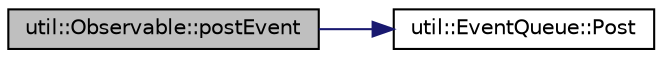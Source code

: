 digraph "util::Observable::postEvent"
{
  bgcolor="transparent";
  edge [fontname="Helvetica",fontsize="10",labelfontname="Helvetica",labelfontsize="10"];
  node [fontname="Helvetica",fontsize="10",shape=record];
  rankdir="LR";
  Node1 [label="util::Observable::postEvent",height=0.2,width=0.4,color="black", fillcolor="grey75", style="filled" fontcolor="black"];
  Node1 -> Node2 [color="midnightblue",fontsize="10",style="solid",fontname="Helvetica"];
  Node2 [label="util::EventQueue::Post",height=0.2,width=0.4,color="black",URL="$classutil_1_1EventQueue.html#abdc2cd2e0cc9c46bac83b717c3e3700a",tooltip="Enqueue an event which will be sent to registered listeners. "];
}

